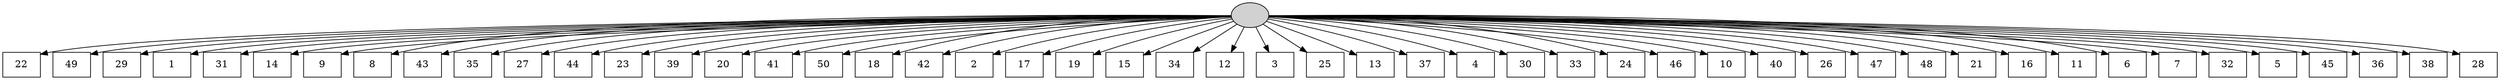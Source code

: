 digraph G {
0[style=filled, fillcolor=grey82, label=""];
1[shape=box,style=filled, fillcolor=white,label="22\n"];
2[shape=box,style=filled, fillcolor=white,label="49\n"];
3[shape=box,style=filled, fillcolor=white,label="29\n"];
4[shape=box,style=filled, fillcolor=white,label="1\n"];
5[shape=box,style=filled, fillcolor=white,label="31\n"];
6[shape=box,style=filled, fillcolor=white,label="14\n"];
7[shape=box,style=filled, fillcolor=white,label="9\n"];
8[shape=box,style=filled, fillcolor=white,label="8\n"];
9[shape=box,style=filled, fillcolor=white,label="43\n"];
10[shape=box,style=filled, fillcolor=white,label="35\n"];
11[shape=box,style=filled, fillcolor=white,label="27\n"];
12[shape=box,style=filled, fillcolor=white,label="44\n"];
13[shape=box,style=filled, fillcolor=white,label="23\n"];
14[shape=box,style=filled, fillcolor=white,label="39\n"];
15[shape=box,style=filled, fillcolor=white,label="20\n"];
16[shape=box,style=filled, fillcolor=white,label="41\n"];
17[shape=box,style=filled, fillcolor=white,label="50\n"];
18[shape=box,style=filled, fillcolor=white,label="18\n"];
19[shape=box,style=filled, fillcolor=white,label="42\n"];
20[shape=box,style=filled, fillcolor=white,label="2\n"];
21[shape=box,style=filled, fillcolor=white,label="17\n"];
22[shape=box,style=filled, fillcolor=white,label="19\n"];
23[shape=box,style=filled, fillcolor=white,label="15\n"];
24[shape=box,style=filled, fillcolor=white,label="34\n"];
25[shape=box,style=filled, fillcolor=white,label="12\n"];
26[shape=box,style=filled, fillcolor=white,label="3\n"];
27[shape=box,style=filled, fillcolor=white,label="25\n"];
28[shape=box,style=filled, fillcolor=white,label="13\n"];
29[shape=box,style=filled, fillcolor=white,label="37\n"];
30[shape=box,style=filled, fillcolor=white,label="4\n"];
31[shape=box,style=filled, fillcolor=white,label="30\n"];
32[shape=box,style=filled, fillcolor=white,label="33\n"];
33[shape=box,style=filled, fillcolor=white,label="24\n"];
34[shape=box,style=filled, fillcolor=white,label="46\n"];
35[shape=box,style=filled, fillcolor=white,label="10\n"];
36[shape=box,style=filled, fillcolor=white,label="40\n"];
37[shape=box,style=filled, fillcolor=white,label="26\n"];
38[shape=box,style=filled, fillcolor=white,label="47\n"];
39[shape=box,style=filled, fillcolor=white,label="48\n"];
40[shape=box,style=filled, fillcolor=white,label="21\n"];
41[shape=box,style=filled, fillcolor=white,label="16\n"];
42[shape=box,style=filled, fillcolor=white,label="11\n"];
43[shape=box,style=filled, fillcolor=white,label="6\n"];
44[shape=box,style=filled, fillcolor=white,label="7\n"];
45[shape=box,style=filled, fillcolor=white,label="32\n"];
46[shape=box,style=filled, fillcolor=white,label="5\n"];
47[shape=box,style=filled, fillcolor=white,label="45\n"];
48[shape=box,style=filled, fillcolor=white,label="36\n"];
49[shape=box,style=filled, fillcolor=white,label="38\n"];
50[shape=box,style=filled, fillcolor=white,label="28\n"];
0->1 ;
0->2 ;
0->3 ;
0->4 ;
0->5 ;
0->6 ;
0->7 ;
0->8 ;
0->9 ;
0->10 ;
0->11 ;
0->12 ;
0->13 ;
0->14 ;
0->15 ;
0->16 ;
0->17 ;
0->18 ;
0->19 ;
0->20 ;
0->21 ;
0->22 ;
0->23 ;
0->24 ;
0->25 ;
0->26 ;
0->27 ;
0->28 ;
0->29 ;
0->30 ;
0->31 ;
0->32 ;
0->33 ;
0->34 ;
0->35 ;
0->36 ;
0->37 ;
0->38 ;
0->39 ;
0->40 ;
0->41 ;
0->42 ;
0->43 ;
0->44 ;
0->45 ;
0->46 ;
0->47 ;
0->48 ;
0->49 ;
0->50 ;
}

